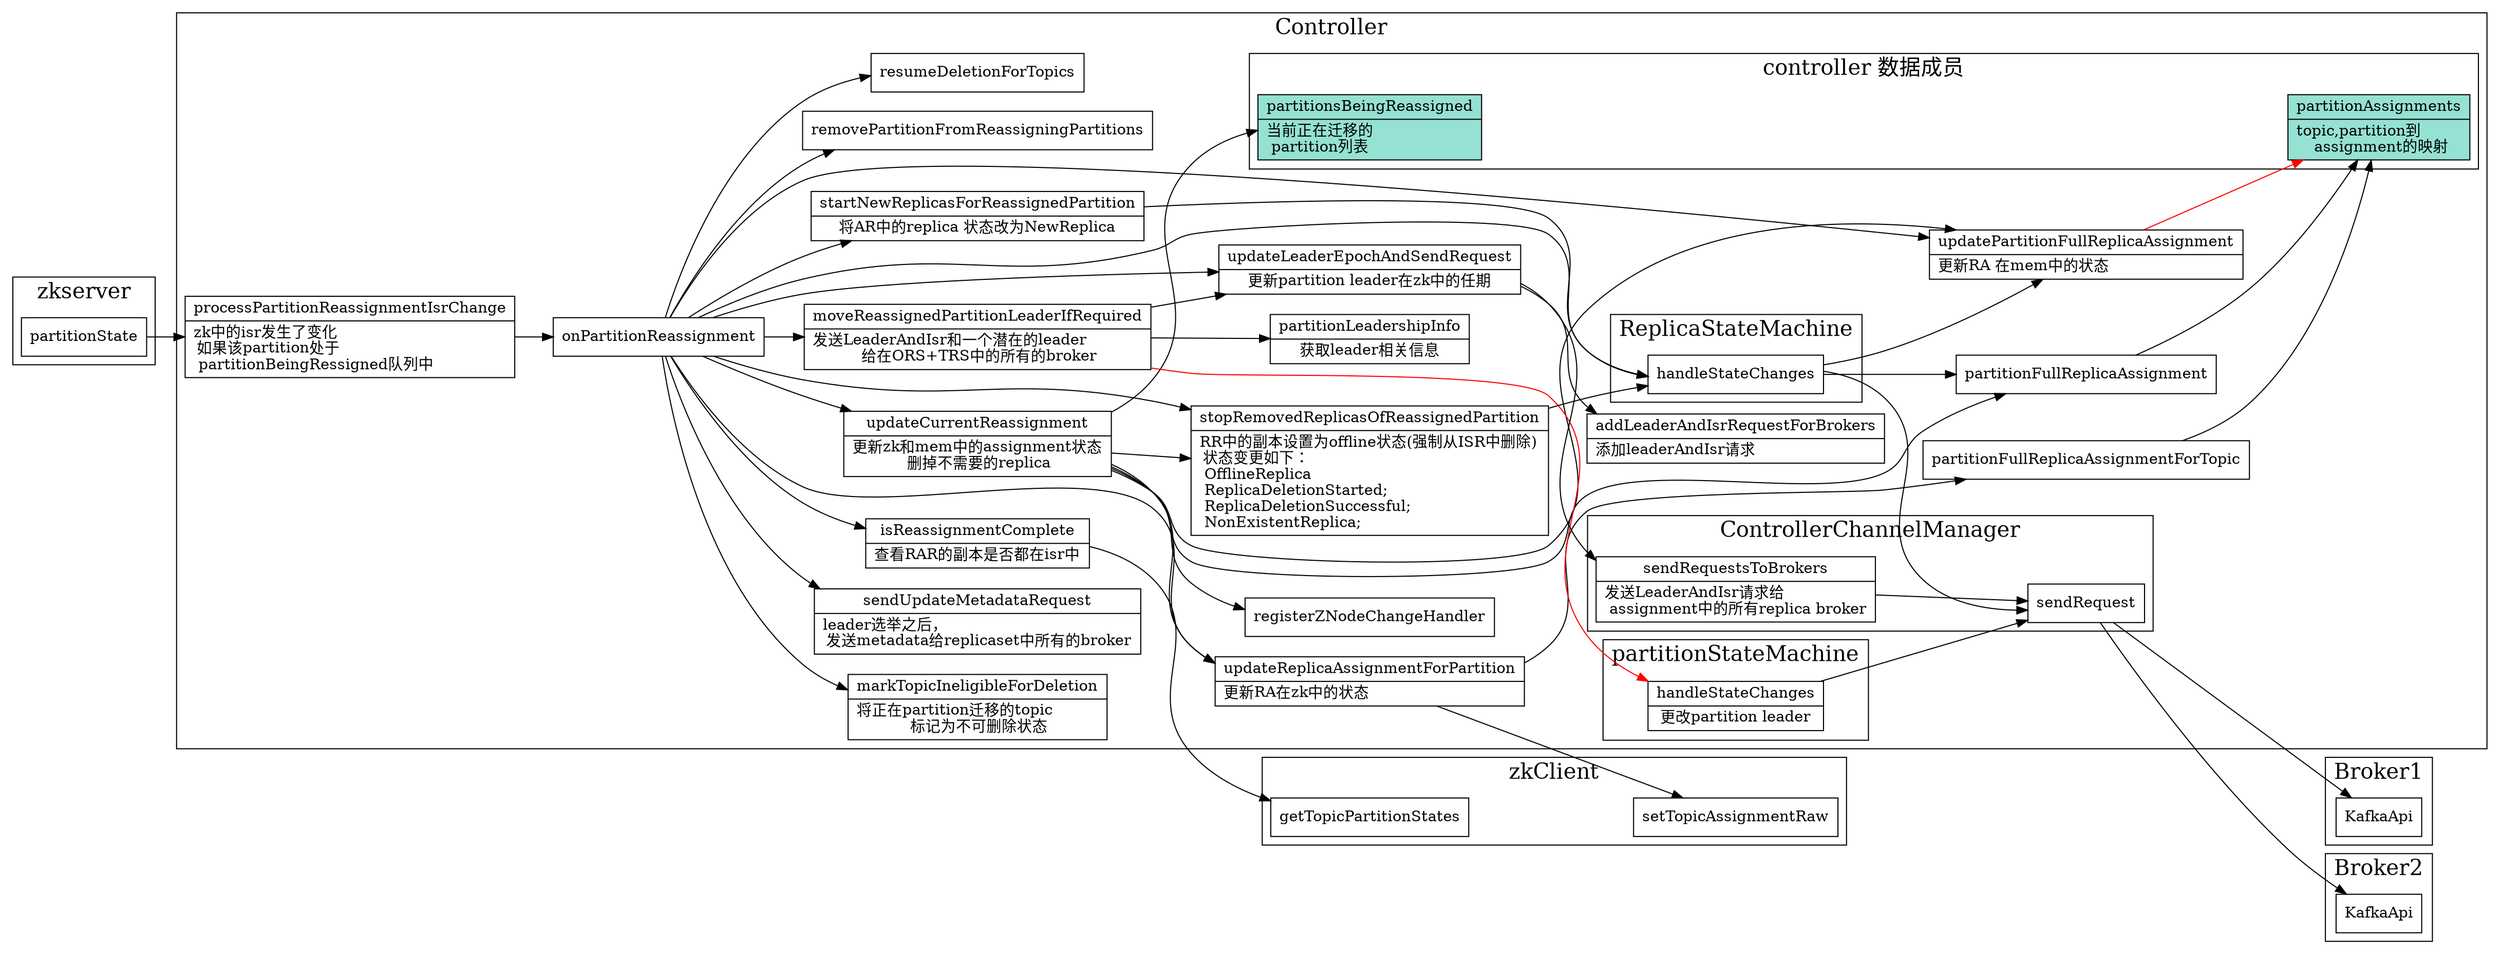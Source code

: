 digraph partition_replica_assignment {
  node[shape=box];
  newrank=true;
  rankdir=LR;
  subgraph cluster_zkClient {
    graph[label="zkClient";fontsize=20;];
    setTopicAssignmentRaw;
    getTopicPartitionStates;
  }

  subgraph cluster_Controller {
    graph[label="Controller";fontsize=20;];
    partitionsBeingReassigned[shape="record";
      fillcolor="#95e1d3"
      style=filled;
      label="{{
        partitionsBeingReassigned|
          当前正在迁移的\l
          partition列表\l
      }}";
    ];
    partitionAssignments[shape="record";
      fillcolor="#95e1d3"
      style=filled;
      label="{{
        partitionAssignments|
        topic,partition到\l 
        assignment的映射
      }}";
    ];
    markTopicIneligibleForDeletion[shape="record";
      label="{{
        markTopicIneligibleForDeletion|
        将正在partition迁移的topic \l 
        标记为不可删除状态
      }}";
    ];
    sendUpdateMetadataRequest[shape="record";
      label="{{
        sendUpdateMetadataRequest|
          leader选举之后，\l 
          发送metadata给replicaset中所有的broker\l
      }}";
    ];
    updateCurrentReassignment[shape="record";
      label="{{
        updateCurrentReassignment|
          更新zk和mem中的assignment状态\l
          删掉不需要的replica
      }}";
    ];
    updateReplicaAssignmentForPartition[shape="record";
      label="{{
        updateReplicaAssignmentForPartition|
          更新RA在zk中的状态\l
      }}";
    ];
    updatePartitionFullReplicaAssignment[shape="record";
      label="{{
        updatePartitionFullReplicaAssignment|
          更新RA 在mem中的状态\l
      }}";
    ];
    moveReassignedPartitionLeaderIfRequired[shape="record";
      label="{{
        moveReassignedPartitionLeaderIfRequired|
        发送LeaderAndIsr和一个潜在的leader\l 
        给在ORS+TRS中的所有的broker
      }}";
    ];
    stopRemovedReplicasOfReassignedPartition[shape="record";
      label="{{
        stopRemovedReplicasOfReassignedPartition|
          RR中的副本设置为offline状态(强制从ISR中删除)\l 
          状态变更如下：\l
          OfflineReplica\l
          ReplicaDeletionStarted;\l
          ReplicaDeletionSuccessful;\l
          NonExistentReplica;\l
      }}";
    ];
    stopRemovedReplicasOfReassignedPartition -> replica_handleStateChanges;
    onPartitionReassignment -> {
      updatePartitionFullReplicaAssignment;
      updateCurrentReassignment;
      markTopicIneligibleForDeletion;
      isReassignmentComplete;
      updateLeaderEpochAndSendRequest;
      startNewReplicasForReassignedPartition;
      replica_handleStateChanges;
      moveReassignedPartitionLeaderIfRequired;
      stopRemovedReplicasOfReassignedPartition;
      updateReplicaAssignmentForPartition;
      removePartitionFromReassigningPartitions;
      sendUpdateMetadataRequest;
      resumeDeletionForTopics;
    }
    updateCurrentReassignment -> {
      partitionFullReplicaAssignment;
      updateReplicaAssignmentForPartition;
      updatePartitionFullReplicaAssignment;
      stopRemovedReplicasOfReassignedPartition;
      registerZNodeChangeHandler;
      partitionsBeingReassigned;
    }
    updateReplicaAssignmentForPartition -> {
      partitionFullReplicaAssignmentForTopic;
      setTopicAssignmentRaw;
    }
    isReassignmentComplete -> {
      getTopicPartitionStates;
    }
    isReassignmentComplete[shape="record";
      label="{{
        isReassignmentComplete|
          查看RAR的副本是否都在isr中\l
      }}";
    ];
    startNewReplicasForReassignedPartition[shape="record";
      label="{{
        startNewReplicasForReassignedPartition|
        将AR中的replica 状态改为NewReplica
      }}";
    ];
    startNewReplicasForReassignedPartition -> {
      replica_handleStateChanges;
    }
    partitionFullReplicaAssignmentForTopic -> partitionAssignments;
    updatePartitionFullReplicaAssignment -> partitionAssignments[color=red];
    partitionFullReplicaAssignment -> partitionAssignments;

    moveReassignedPartitionLeaderIfRequired -> {
      updateLeaderEpochAndSendRequest;
      partitionLeadershipInfo;
    }
    moveReassignedPartitionLeaderIfRequired -> partitionStateMachine_handleStateChange[color="red"];
    partitionLeadershipInfo[shape="record";
      label="{{
        partitionLeadershipInfo|
        获取leader相关信息
      }}";
    ];
    updateLeaderEpochAndSendRequest[shape="record";
      label="{{
        updateLeaderEpochAndSendRequest|
          更新partition leader在zk中的任期
      }}";
    ];
    addLeaderAndIsrRequestForBrokers[shape="record";
      label="{{
        addLeaderAndIsrRequestForBrokers|
          添加leaderAndIsr请求\l
      }}";
    ];
    sendRequestsToBrokers[shape="record";
      label="{{
        sendRequestsToBrokers|
          发送LeaderAndIsr请求给\l 
          assignment中的所有replica broker\l
      }}";
    ];
    updateLeaderEpochAndSendRequest -> {
      addLeaderAndIsrRequestForBrokers;
      sendRequestsToBrokers;
    }
    subgraph cluster_memebers {
      graph[label="controller 数据成员";fontsize=20;];
      partitionAssignments;
      partitionsBeingReassigned;
    }
    subgraph cluster_partitionStateMachine {
      graph[label="partitionStateMachine";fontsize=20;];
      partitionStateMachine_handleStateChange[label="handleStateChanges"];
      partitionStateMachine_handleStateChange[shape="record";
        label="{{
          handleStateChanges|
          更改partition leader
        }}";
      ];
    }

    subgraph cluster_ReplicaStateMachine {
      graph[label="ReplicaStateMachine";fontsize=20;];
      replica_handleStateChanges[label="handleStateChanges"]
    }
    subgraph cluster_ControllerChannelManager {
      graph[label="ControllerChannelManager";fontsize=20;];
      sendRequestsToBrokers -> channelMananger_sendRequest;
      channelMananger_sendRequest[label="sendRequest"];
    }
    replica_handleStateChanges -> channelMananger_sendRequest;
    partitionStateMachine_handleStateChange -> channelMananger_sendRequest;

    replica_handleStateChanges -> {
        updatePartitionFullReplicaAssignment;
        partitionFullReplicaAssignment;
    }
    processPartitionReassignmentIsrChange[shape="record";
      label="{{
        processPartitionReassignmentIsrChange|
          zk中的isr发生了变化\l 
          如果该partition处于\l 
          partitionBeingRessigned队列中\l
      }}";
    ];
    processPartitionReassignmentIsrChange -> onPartitionReassignment;
  }

  subgraph cluster_Broker1 {
    graph[label="Broker1";fontsize=20;];
    broker1_KafkaApi[label="KafkaApi"];
  }

  subgraph cluster_Broker2 {
    graph[label="Broker2";fontsize=20;];
    broker2_KafkaApi[label="KafkaApi"];
  }
  channelMananger_sendRequest -> {
    broker1_KafkaApi;
    broker2_KafkaApi;
  };

  subgraph cluster_zkserver {
    graph[label="zkserver";fontsize=20;];
    zk_partitionState[label="partitionState"];
  }
  zk_partitionState -> processPartitionReassignmentIsrChange;
}
